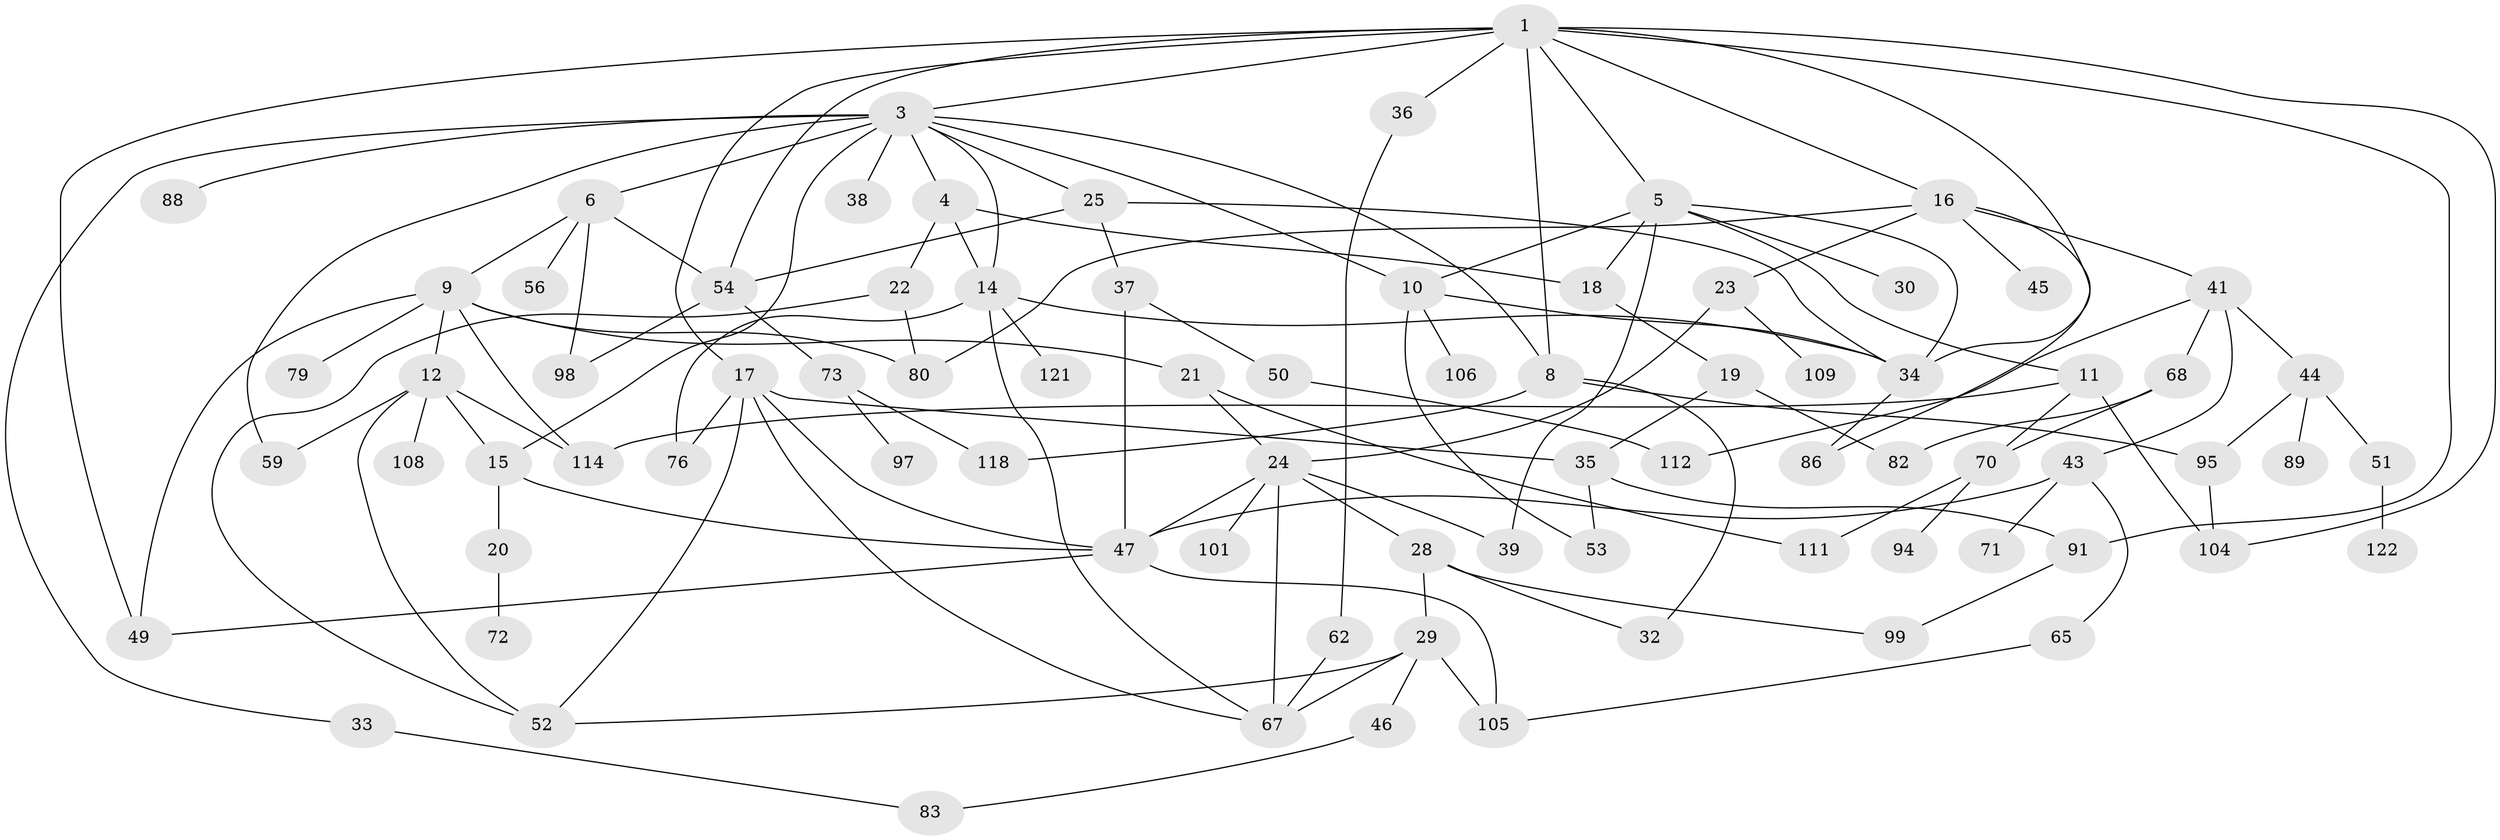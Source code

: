// Generated by graph-tools (version 1.1) at 2025/51/02/27/25 19:51:41]
// undirected, 81 vertices, 130 edges
graph export_dot {
graph [start="1"]
  node [color=gray90,style=filled];
  1 [super="+2"];
  3 [super="+7"];
  4 [super="+13"];
  5 [super="+31"];
  6 [super="+55"];
  8 [super="+40"];
  9 [super="+48"];
  10 [super="+81"];
  11;
  12 [super="+61"];
  14 [super="+63"];
  15 [super="+66"];
  16 [super="+117"];
  17 [super="+103"];
  18;
  19 [super="+42"];
  20 [super="+85"];
  21;
  22;
  23 [super="+77"];
  24 [super="+26"];
  25 [super="+27"];
  28;
  29 [super="+96"];
  30;
  32 [super="+110"];
  33 [super="+74"];
  34 [super="+116"];
  35 [super="+84"];
  36;
  37;
  38;
  39;
  41 [super="+64"];
  43 [super="+57"];
  44 [super="+69"];
  45;
  46;
  47 [super="+58"];
  49 [super="+120"];
  50;
  51;
  52 [super="+90"];
  53;
  54 [super="+60"];
  56;
  59;
  62 [super="+78"];
  65;
  67 [super="+100"];
  68 [super="+75"];
  70 [super="+102"];
  71;
  72;
  73;
  76 [super="+87"];
  79;
  80 [super="+92"];
  82;
  83;
  86 [super="+119"];
  88;
  89;
  91 [super="+93"];
  94;
  95 [super="+107"];
  97;
  98;
  99;
  101;
  104 [super="+115"];
  105;
  106;
  108;
  109;
  111 [super="+123"];
  112 [super="+113"];
  114;
  118;
  121;
  122;
  1 -- 3;
  1 -- 8;
  1 -- 36;
  1 -- 49;
  1 -- 54;
  1 -- 16;
  1 -- 34;
  1 -- 17;
  1 -- 5;
  1 -- 104;
  1 -- 91;
  3 -- 4;
  3 -- 6;
  3 -- 15;
  3 -- 25;
  3 -- 33;
  3 -- 38;
  3 -- 59;
  3 -- 10;
  3 -- 88;
  3 -- 14;
  3 -- 8;
  4 -- 18;
  4 -- 22;
  4 -- 14;
  5 -- 11;
  5 -- 30;
  5 -- 39;
  5 -- 18;
  5 -- 10;
  5 -- 34;
  6 -- 9;
  6 -- 56;
  6 -- 98;
  6 -- 54;
  8 -- 32;
  8 -- 118;
  8 -- 95;
  9 -- 12;
  9 -- 21;
  9 -- 114;
  9 -- 49;
  9 -- 80;
  9 -- 79;
  10 -- 53;
  10 -- 106 [weight=2];
  10 -- 34 [weight=2];
  11 -- 104;
  11 -- 114;
  11 -- 70;
  12 -- 15;
  12 -- 108;
  12 -- 114;
  12 -- 59;
  12 -- 52;
  14 -- 76 [weight=2];
  14 -- 121;
  14 -- 34;
  14 -- 67;
  15 -- 20;
  15 -- 47;
  16 -- 23;
  16 -- 41;
  16 -- 45;
  16 -- 86;
  16 -- 80;
  17 -- 52;
  17 -- 35;
  17 -- 76;
  17 -- 47;
  17 -- 67;
  18 -- 19;
  19 -- 35;
  19 -- 82;
  20 -- 72;
  21 -- 24;
  21 -- 111;
  22 -- 52;
  22 -- 80;
  23 -- 109;
  23 -- 24;
  24 -- 28;
  24 -- 67;
  24 -- 101;
  24 -- 39;
  24 -- 47;
  25 -- 37;
  25 -- 34;
  25 -- 54;
  28 -- 29;
  28 -- 32;
  28 -- 99;
  29 -- 46;
  29 -- 105;
  29 -- 67;
  29 -- 52;
  33 -- 83;
  34 -- 86;
  35 -- 53;
  35 -- 91;
  36 -- 62;
  37 -- 47 [weight=2];
  37 -- 50;
  41 -- 43;
  41 -- 44;
  41 -- 112;
  41 -- 68;
  43 -- 65;
  43 -- 71;
  43 -- 47;
  44 -- 51;
  44 -- 89;
  44 -- 95;
  46 -- 83;
  47 -- 105;
  47 -- 49;
  50 -- 112;
  51 -- 122;
  54 -- 73;
  54 -- 98;
  62 -- 67;
  65 -- 105;
  68 -- 70;
  68 -- 82;
  70 -- 94;
  70 -- 111;
  73 -- 97;
  73 -- 118;
  91 -- 99;
  95 -- 104;
}
